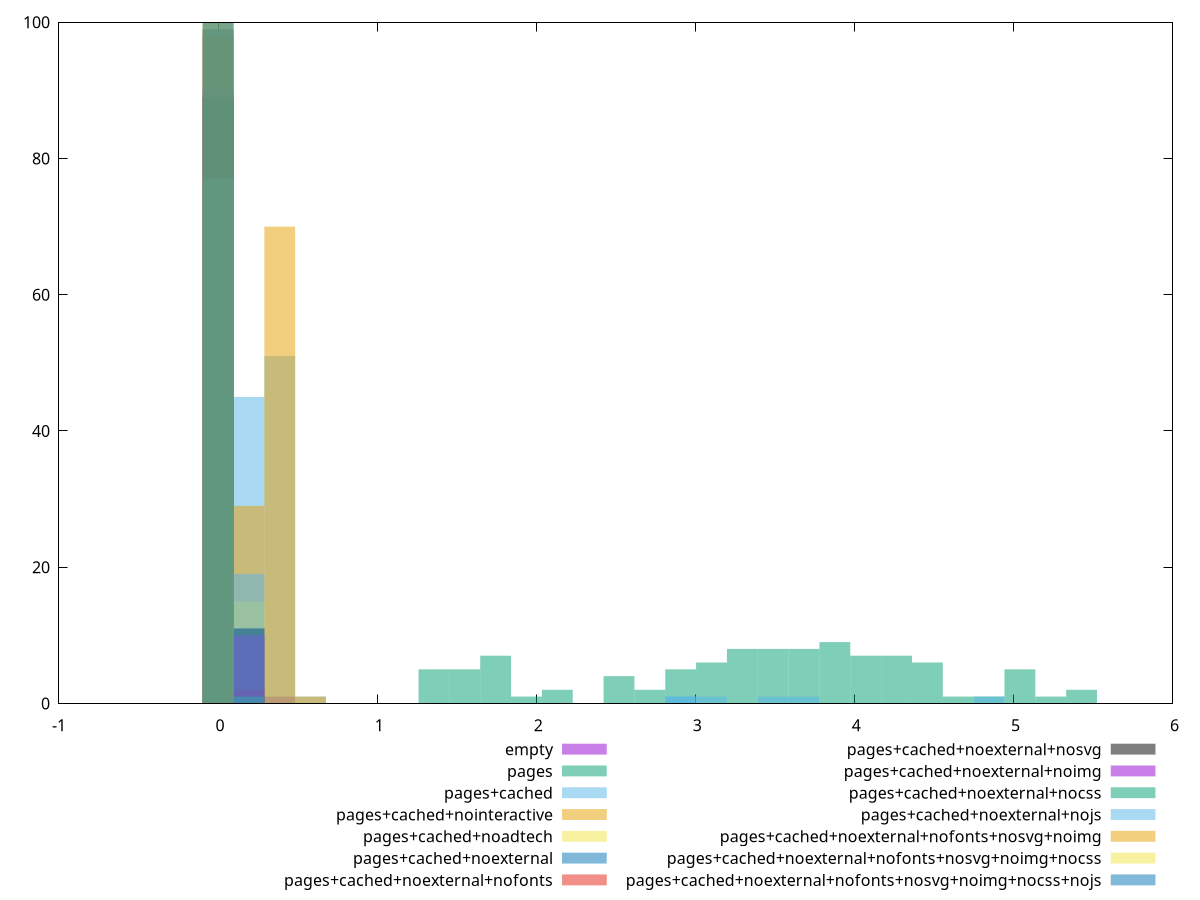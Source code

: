 reset
set terminal svg size 640, 620 enhanced background rgb 'white'
set output "report_00007_2020-12-11T15:55:29.892Z/network-rtt/comparison/histogram/all_raw.svg"

$empty <<EOF
0.3877462120320732 1
0 99
EOF

$pages <<EOF
2.7142234842245125 2
5.0407007564169515 5
5.428446968449025 2
1.7448579541443294 7
3.2958428022726225 8
4.265208332352805 7
4.459081438368842 6
4.071335226336768 7
3.877462120320732 9
3.1019696962565857 6
1.3571117421122563 5
2.908096590240549 5
2.1326041661764026 2
3.489715908288659 8
3.6835890143046957 8
4.846827650400916 1
4.652954544384879 1
1.5509848481282928 5
2.5203503782084757 4
5.234573862432988 1
1.938731060160366 1
EOF

$pagesCached <<EOF
4.846827650400916 1
0.1938731060160366 45
2.908096590240549 1
0.3877462120320732 51
0.5816193180481098 1
0 1
EOF

$pagesCachedNointeractive <<EOF
0.1938731060160366 29
0.3877462120320732 70
0.5816193180481098 1
EOF

$pagesCachedNoadtech <<EOF
0 85
0.1938731060160366 15
EOF

$pagesCachedNoexternal <<EOF
0 89
0.1938731060160366 11
EOF

$pagesCachedNoexternalNofonts <<EOF
0.1938731060160366 2
0 98
EOF

$pagesCachedNoexternalNosvg <<EOF
0 89
0.1938731060160366 11
EOF

$pagesCachedNoexternalNoimg <<EOF
0 90
0.1938731060160366 10
EOF

$pagesCachedNoexternalNocss <<EOF
0 99
0.1938731060160366 1
EOF

$pagesCachedNoexternalNojs <<EOF
0 77
0.1938731060160366 19
3.1019696962565857 1
3.489715908288659 1
2.908096590240549 1
3.6835890143046957 1
EOF

$pagesCachedNoexternalNofontsNosvgNoimg <<EOF
0 100
EOF

$pagesCachedNoexternalNofontsNosvgNoimgNocss <<EOF
0 100
EOF

$pagesCachedNoexternalNofontsNosvgNoimgNocssNojs <<EOF
0 100
EOF

set key outside below
set boxwidth 0.1938731060160366
set yrange [0:100]
set style fill transparent solid 0.5 noborder

plot \
  $empty title "empty" with boxes, \
  $pages title "pages" with boxes, \
  $pagesCached title "pages+cached" with boxes, \
  $pagesCachedNointeractive title "pages+cached+nointeractive" with boxes, \
  $pagesCachedNoadtech title "pages+cached+noadtech" with boxes, \
  $pagesCachedNoexternal title "pages+cached+noexternal" with boxes, \
  $pagesCachedNoexternalNofonts title "pages+cached+noexternal+nofonts" with boxes, \
  $pagesCachedNoexternalNosvg title "pages+cached+noexternal+nosvg" with boxes, \
  $pagesCachedNoexternalNoimg title "pages+cached+noexternal+noimg" with boxes, \
  $pagesCachedNoexternalNocss title "pages+cached+noexternal+nocss" with boxes, \
  $pagesCachedNoexternalNojs title "pages+cached+noexternal+nojs" with boxes, \
  $pagesCachedNoexternalNofontsNosvgNoimg title "pages+cached+noexternal+nofonts+nosvg+noimg" with boxes, \
  $pagesCachedNoexternalNofontsNosvgNoimgNocss title "pages+cached+noexternal+nofonts+nosvg+noimg+nocss" with boxes, \
  $pagesCachedNoexternalNofontsNosvgNoimgNocssNojs title "pages+cached+noexternal+nofonts+nosvg+noimg+nocss+nojs" with boxes, \


reset